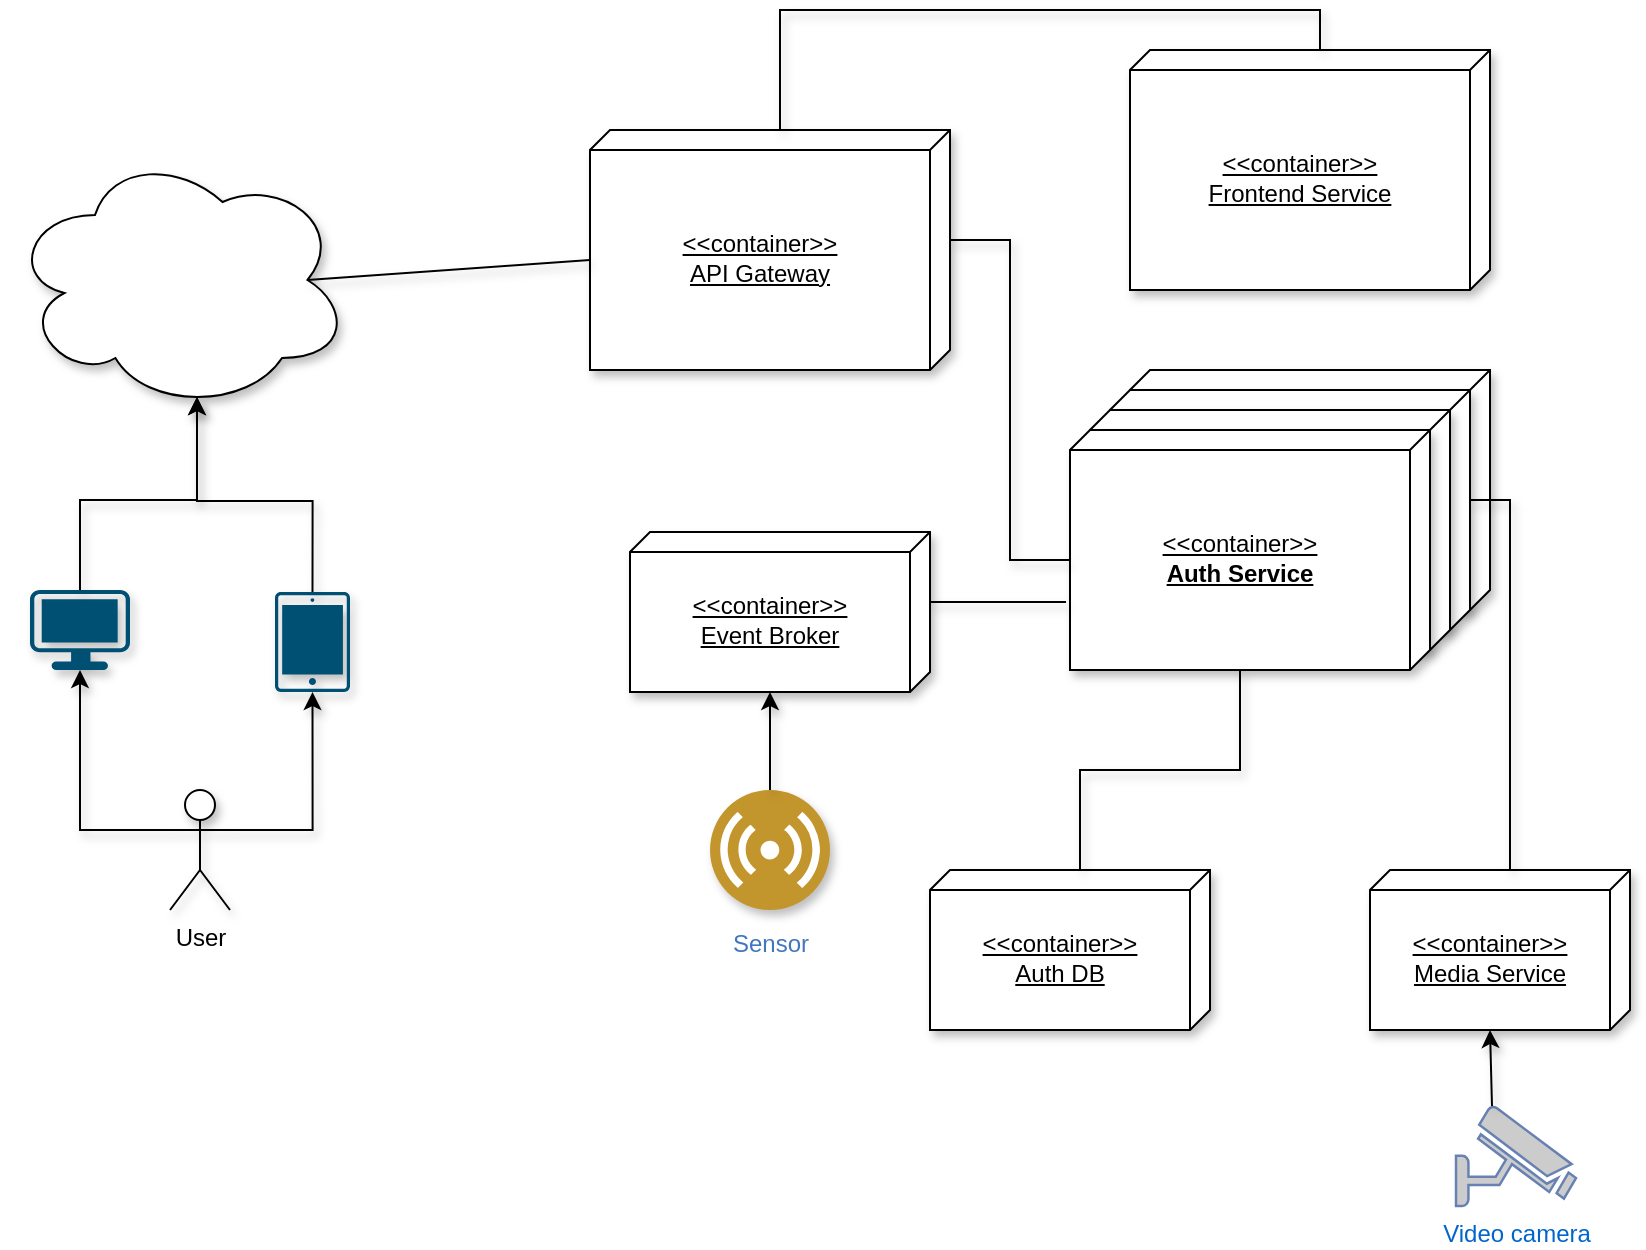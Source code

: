 <mxfile version="24.7.7">
  <diagram name="Pagina-1" id="j0vWI5ZkaxdJgr0P220d">
    <mxGraphModel dx="1195" dy="607" grid="1" gridSize="10" guides="1" tooltips="1" connect="1" arrows="1" fold="1" page="1" pageScale="1" pageWidth="827" pageHeight="1169" math="0" shadow="0">
      <root>
        <mxCell id="0" />
        <mxCell id="1" parent="0" />
        <mxCell id="nImeQ9IuilLFYgCTwhQD-1" value="&amp;lt;&amp;lt;container&amp;gt;&amp;gt;&lt;br&gt;API Gateway" style="verticalAlign=middle;align=center;spacingTop=8;spacingLeft=2;spacingRight=12;shape=cube;size=10;direction=south;fontStyle=4;html=1;whiteSpace=wrap;shadow=1;" vertex="1" parent="1">
          <mxGeometry x="310" y="120" width="180" height="120" as="geometry" />
        </mxCell>
        <mxCell id="nImeQ9IuilLFYgCTwhQD-2" value="&amp;lt;&amp;lt;container&amp;gt;&amp;gt;&lt;br&gt;Frontend Service" style="verticalAlign=middle;align=center;spacingTop=8;spacingLeft=2;spacingRight=12;shape=cube;size=10;direction=south;fontStyle=4;html=1;whiteSpace=wrap;shadow=1;" vertex="1" parent="1">
          <mxGeometry x="580" y="80" width="180" height="120" as="geometry" />
        </mxCell>
        <mxCell id="nImeQ9IuilLFYgCTwhQD-3" value="" style="verticalAlign=top;align=left;spacingTop=8;spacingLeft=2;spacingRight=12;shape=cube;size=10;direction=south;fontStyle=4;html=1;whiteSpace=wrap;shadow=1;" vertex="1" parent="1">
          <mxGeometry x="580" y="240" width="180" height="120" as="geometry" />
        </mxCell>
        <mxCell id="nImeQ9IuilLFYgCTwhQD-4" value="" style="verticalAlign=top;align=left;spacingTop=8;spacingLeft=2;spacingRight=12;shape=cube;size=10;direction=south;fontStyle=4;html=1;whiteSpace=wrap;shadow=1;" vertex="1" parent="1">
          <mxGeometry x="570" y="250" width="180" height="120" as="geometry" />
        </mxCell>
        <mxCell id="nImeQ9IuilLFYgCTwhQD-5" value="" style="verticalAlign=top;align=left;spacingTop=8;spacingLeft=2;spacingRight=12;shape=cube;size=10;direction=south;fontStyle=4;html=1;whiteSpace=wrap;shadow=1;" vertex="1" parent="1">
          <mxGeometry x="560" y="260" width="180" height="120" as="geometry" />
        </mxCell>
        <mxCell id="nImeQ9IuilLFYgCTwhQD-6" value="&amp;lt;&amp;lt;container&amp;gt;&amp;gt;&lt;br&gt;&lt;b&gt;Auth Service&lt;/b&gt;" style="verticalAlign=middle;align=center;spacingTop=8;spacingLeft=2;spacingRight=12;shape=cube;size=10;direction=south;fontStyle=4;html=1;whiteSpace=wrap;shadow=1;" vertex="1" parent="1">
          <mxGeometry x="550" y="270" width="180" height="120" as="geometry" />
        </mxCell>
        <mxCell id="nImeQ9IuilLFYgCTwhQD-7" value="&amp;lt;&amp;lt;container&amp;gt;&amp;gt;&lt;br&gt;Auth DB" style="verticalAlign=middle;align=center;spacingTop=8;spacingLeft=2;spacingRight=12;shape=cube;size=10;direction=south;fontStyle=4;html=1;whiteSpace=wrap;shadow=1;" vertex="1" parent="1">
          <mxGeometry x="480" y="490" width="140" height="80" as="geometry" />
        </mxCell>
        <mxCell id="nImeQ9IuilLFYgCTwhQD-8" value="&amp;lt;&amp;lt;container&amp;gt;&amp;gt;&lt;div&gt;Media Service&lt;/div&gt;" style="verticalAlign=middle;align=center;spacingTop=8;spacingLeft=2;spacingRight=12;shape=cube;size=10;direction=south;fontStyle=4;html=1;whiteSpace=wrap;shadow=1;" vertex="1" parent="1">
          <mxGeometry x="700" y="490" width="130" height="80" as="geometry" />
        </mxCell>
        <mxCell id="nImeQ9IuilLFYgCTwhQD-9" value="&amp;lt;&amp;lt;container&amp;gt;&amp;gt;&lt;br&gt;Event Broker" style="verticalAlign=middle;align=center;spacingTop=8;spacingLeft=2;spacingRight=12;shape=cube;size=10;direction=south;fontStyle=4;html=1;whiteSpace=wrap;shadow=1;" vertex="1" parent="1">
          <mxGeometry x="330" y="321" width="150" height="80" as="geometry" />
        </mxCell>
        <mxCell id="nImeQ9IuilLFYgCTwhQD-10" value="" style="ellipse;shape=cloud;whiteSpace=wrap;html=1;shadow=1;" vertex="1" parent="1">
          <mxGeometry x="20" y="130" width="170" height="130" as="geometry" />
        </mxCell>
        <mxCell id="nImeQ9IuilLFYgCTwhQD-12" style="edgeStyle=orthogonalEdgeStyle;rounded=0;orthogonalLoop=1;jettySize=auto;html=1;exitX=0;exitY=0;exitDx=0;exitDy=85;exitPerimeter=0;entryX=0;entryY=0;entryDx=0;entryDy=85;entryPerimeter=0;startArrow=none;startFill=0;endArrow=none;endFill=0;shadow=1;" edge="1" parent="1" source="nImeQ9IuilLFYgCTwhQD-1" target="nImeQ9IuilLFYgCTwhQD-2">
          <mxGeometry relative="1" as="geometry" />
        </mxCell>
        <mxCell id="nImeQ9IuilLFYgCTwhQD-13" style="edgeStyle=orthogonalEdgeStyle;rounded=0;orthogonalLoop=1;jettySize=auto;html=1;exitX=0;exitY=0;exitDx=55;exitDy=0;exitPerimeter=0;entryX=0;entryY=0;entryDx=65;entryDy=180;entryPerimeter=0;endArrow=none;endFill=0;shadow=1;" edge="1" parent="1" source="nImeQ9IuilLFYgCTwhQD-1" target="nImeQ9IuilLFYgCTwhQD-6">
          <mxGeometry relative="1" as="geometry" />
        </mxCell>
        <mxCell id="nImeQ9IuilLFYgCTwhQD-14" style="edgeStyle=orthogonalEdgeStyle;rounded=0;orthogonalLoop=1;jettySize=auto;html=1;exitX=0;exitY=0;exitDx=35;exitDy=0;exitPerimeter=0;entryX=0.717;entryY=1.011;entryDx=0;entryDy=0;entryPerimeter=0;endArrow=none;endFill=0;shadow=1;" edge="1" parent="1" source="nImeQ9IuilLFYgCTwhQD-9" target="nImeQ9IuilLFYgCTwhQD-6">
          <mxGeometry relative="1" as="geometry" />
        </mxCell>
        <mxCell id="nImeQ9IuilLFYgCTwhQD-15" style="edgeStyle=orthogonalEdgeStyle;rounded=0;orthogonalLoop=1;jettySize=auto;html=1;exitX=0;exitY=0;exitDx=120;exitDy=95;exitPerimeter=0;entryX=0;entryY=0;entryDx=0;entryDy=65;entryPerimeter=0;endArrow=none;endFill=0;shadow=1;" edge="1" parent="1" source="nImeQ9IuilLFYgCTwhQD-6" target="nImeQ9IuilLFYgCTwhQD-7">
          <mxGeometry relative="1" as="geometry" />
        </mxCell>
        <mxCell id="nImeQ9IuilLFYgCTwhQD-16" style="edgeStyle=orthogonalEdgeStyle;rounded=0;orthogonalLoop=1;jettySize=auto;html=1;exitX=0;exitY=0;exitDx=55;exitDy=0;exitPerimeter=0;entryX=0;entryY=0;entryDx=0;entryDy=60;entryPerimeter=0;endArrow=none;endFill=0;shadow=1;" edge="1" parent="1" source="nImeQ9IuilLFYgCTwhQD-4" target="nImeQ9IuilLFYgCTwhQD-8">
          <mxGeometry relative="1" as="geometry" />
        </mxCell>
        <mxCell id="nImeQ9IuilLFYgCTwhQD-17" style="rounded=0;orthogonalLoop=1;jettySize=auto;html=1;exitX=0.875;exitY=0.5;exitDx=0;exitDy=0;exitPerimeter=0;entryX=0;entryY=0;entryDx=65;entryDy=180;entryPerimeter=0;startArrow=none;startFill=0;endArrow=none;endFill=0;shadow=1;" edge="1" parent="1" source="nImeQ9IuilLFYgCTwhQD-10" target="nImeQ9IuilLFYgCTwhQD-1">
          <mxGeometry relative="1" as="geometry" />
        </mxCell>
        <mxCell id="nImeQ9IuilLFYgCTwhQD-18" value="User" style="shape=umlActor;verticalLabelPosition=bottom;verticalAlign=top;html=1;outlineConnect=0;shadow=1;" vertex="1" parent="1">
          <mxGeometry x="100" y="450" width="30" height="60" as="geometry" />
        </mxCell>
        <mxCell id="nImeQ9IuilLFYgCTwhQD-21" value="" style="points=[[0.03,0.03,0],[0.5,0,0],[0.97,0.03,0],[1,0.4,0],[0.97,0.745,0],[0.5,1,0],[0.03,0.745,0],[0,0.4,0]];verticalLabelPosition=bottom;sketch=0;html=1;verticalAlign=top;aspect=fixed;align=center;pointerEvents=1;shape=mxgraph.cisco19.workstation;fillColor=#005073;strokeColor=none;shadow=1;" vertex="1" parent="1">
          <mxGeometry x="30" y="350" width="50" height="40" as="geometry" />
        </mxCell>
        <mxCell id="nImeQ9IuilLFYgCTwhQD-22" value="" style="sketch=0;points=[[0.015,0.015,0],[0.985,0.015,0],[0.985,0.985,0],[0.015,0.985,0],[0.25,0,0],[0.5,0,0],[0.75,0,0],[1,0.25,0],[1,0.5,0],[1,0.75,0],[0.75,1,0],[0.5,1,0],[0.25,1,0],[0,0.75,0],[0,0.5,0],[0,0.25,0]];verticalLabelPosition=bottom;html=1;verticalAlign=top;aspect=fixed;align=center;pointerEvents=1;shape=mxgraph.cisco19.handheld;fillColor=#005073;strokeColor=none;shadow=1;" vertex="1" parent="1">
          <mxGeometry x="152.5" y="351" width="37.5" height="50" as="geometry" />
        </mxCell>
        <mxCell id="nImeQ9IuilLFYgCTwhQD-23" value="Sensor" style="image;aspect=fixed;perimeter=ellipsePerimeter;html=1;align=center;shadow=1;dashed=0;fontColor=#4277BB;labelBackgroundColor=default;fontSize=12;spacingTop=3;image=img/lib/ibm/users/sensor.svg;" vertex="1" parent="1">
          <mxGeometry x="370" y="450" width="60" height="60" as="geometry" />
        </mxCell>
        <mxCell id="nImeQ9IuilLFYgCTwhQD-24" value="Video camera" style="fontColor=#0066CC;verticalAlign=top;verticalLabelPosition=bottom;labelPosition=center;align=center;html=1;outlineConnect=0;fillColor=#CCCCCC;strokeColor=#6881B3;gradientColor=none;gradientDirection=north;strokeWidth=2;shape=mxgraph.networks.security_camera;" vertex="1" parent="1">
          <mxGeometry x="743" y="608" width="60" height="50" as="geometry" />
        </mxCell>
        <mxCell id="nImeQ9IuilLFYgCTwhQD-25" style="edgeStyle=orthogonalEdgeStyle;rounded=0;orthogonalLoop=1;jettySize=auto;html=1;exitX=1;exitY=0.333;exitDx=0;exitDy=0;exitPerimeter=0;entryX=0.5;entryY=1;entryDx=0;entryDy=0;entryPerimeter=0;shadow=1;" edge="1" parent="1" source="nImeQ9IuilLFYgCTwhQD-18" target="nImeQ9IuilLFYgCTwhQD-22">
          <mxGeometry relative="1" as="geometry" />
        </mxCell>
        <mxCell id="nImeQ9IuilLFYgCTwhQD-26" style="edgeStyle=orthogonalEdgeStyle;rounded=0;orthogonalLoop=1;jettySize=auto;html=1;exitX=0;exitY=0.333;exitDx=0;exitDy=0;exitPerimeter=0;entryX=0.5;entryY=1;entryDx=0;entryDy=0;entryPerimeter=0;shadow=1;" edge="1" parent="1" source="nImeQ9IuilLFYgCTwhQD-18" target="nImeQ9IuilLFYgCTwhQD-21">
          <mxGeometry relative="1" as="geometry" />
        </mxCell>
        <mxCell id="nImeQ9IuilLFYgCTwhQD-27" style="edgeStyle=orthogonalEdgeStyle;rounded=0;orthogonalLoop=1;jettySize=auto;html=1;exitX=0.5;exitY=0;exitDx=0;exitDy=0;exitPerimeter=0;entryX=0.55;entryY=0.95;entryDx=0;entryDy=0;entryPerimeter=0;shadow=1;" edge="1" parent="1" source="nImeQ9IuilLFYgCTwhQD-21" target="nImeQ9IuilLFYgCTwhQD-10">
          <mxGeometry relative="1" as="geometry" />
        </mxCell>
        <mxCell id="nImeQ9IuilLFYgCTwhQD-28" style="edgeStyle=orthogonalEdgeStyle;rounded=0;orthogonalLoop=1;jettySize=auto;html=1;exitX=0.5;exitY=0;exitDx=0;exitDy=0;exitPerimeter=0;entryX=0.55;entryY=0.95;entryDx=0;entryDy=0;entryPerimeter=0;shadow=1;" edge="1" parent="1" source="nImeQ9IuilLFYgCTwhQD-22" target="nImeQ9IuilLFYgCTwhQD-10">
          <mxGeometry relative="1" as="geometry" />
        </mxCell>
        <mxCell id="nImeQ9IuilLFYgCTwhQD-29" style="rounded=0;orthogonalLoop=1;jettySize=auto;html=1;exitX=0.3;exitY=0;exitDx=0;exitDy=0;exitPerimeter=0;entryX=0;entryY=0;entryDx=80;entryDy=70;entryPerimeter=0;shadow=1;" edge="1" parent="1" source="nImeQ9IuilLFYgCTwhQD-24" target="nImeQ9IuilLFYgCTwhQD-8">
          <mxGeometry relative="1" as="geometry" />
        </mxCell>
        <mxCell id="nImeQ9IuilLFYgCTwhQD-30" style="edgeStyle=orthogonalEdgeStyle;rounded=0;orthogonalLoop=1;jettySize=auto;html=1;exitX=0.5;exitY=0;exitDx=0;exitDy=0;entryX=0;entryY=0;entryDx=80;entryDy=80;entryPerimeter=0;shadow=1;" edge="1" parent="1" source="nImeQ9IuilLFYgCTwhQD-23" target="nImeQ9IuilLFYgCTwhQD-9">
          <mxGeometry relative="1" as="geometry" />
        </mxCell>
      </root>
    </mxGraphModel>
  </diagram>
</mxfile>
